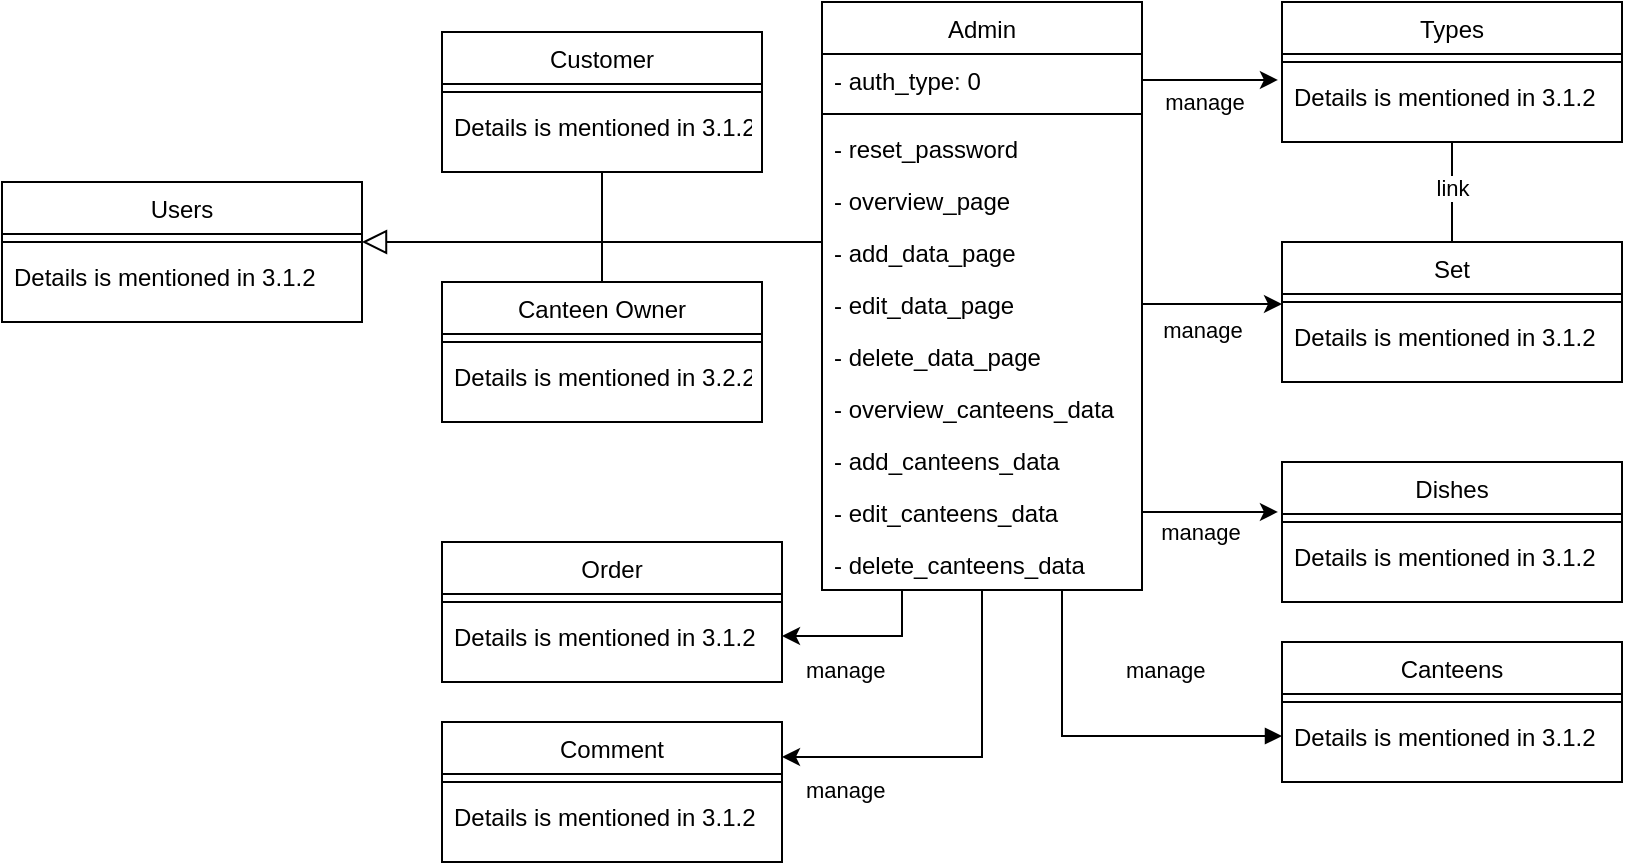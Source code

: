 <mxfile version="17.5.0" type="github">
  <diagram id="hN8EqMNUfdUWpegTYAs0" name="Page-1">
    <mxGraphModel dx="946" dy="588" grid="1" gridSize="10" guides="1" tooltips="1" connect="1" arrows="1" fold="1" page="1" pageScale="1" pageWidth="850" pageHeight="1100" math="0" shadow="0">
      <root>
        <mxCell id="0" />
        <mxCell id="1" parent="0" />
        <mxCell id="YYV6kEzpuJeCUSImrra9-14" value="Customer" style="swimlane;fontStyle=0;align=center;verticalAlign=top;childLayout=stackLayout;horizontal=1;startSize=26;horizontalStack=0;resizeParent=1;resizeLast=0;collapsible=1;marginBottom=0;rounded=0;shadow=0;strokeWidth=1;" parent="1" vertex="1">
          <mxGeometry x="260" y="45" width="160" height="70" as="geometry">
            <mxRectangle x="130" y="380" width="160" height="26" as="alternateBounds" />
          </mxGeometry>
        </mxCell>
        <mxCell id="YYV6kEzpuJeCUSImrra9-15" value="" style="line;html=1;strokeWidth=1;align=left;verticalAlign=middle;spacingTop=-1;spacingLeft=3;spacingRight=3;rotatable=0;labelPosition=right;points=[];portConstraint=eastwest;" parent="YYV6kEzpuJeCUSImrra9-14" vertex="1">
          <mxGeometry y="26" width="160" height="8" as="geometry" />
        </mxCell>
        <mxCell id="YYV6kEzpuJeCUSImrra9-143" value="Details is mentioned in 3.1.2" style="text;align=left;verticalAlign=top;spacingLeft=4;spacingRight=4;overflow=hidden;rotatable=0;points=[[0,0.5],[1,0.5]];portConstraint=eastwest;fontStyle=0" parent="YYV6kEzpuJeCUSImrra9-14" vertex="1">
          <mxGeometry y="34" width="160" height="26" as="geometry" />
        </mxCell>
        <mxCell id="YYV6kEzpuJeCUSImrra9-27" value="" style="endArrow=block;endSize=10;endFill=0;shadow=0;strokeWidth=1;rounded=0;edgeStyle=elbowEdgeStyle;elbow=vertical;" parent="1" source="YYV6kEzpuJeCUSImrra9-14" edge="1">
          <mxGeometry width="160" relative="1" as="geometry">
            <mxPoint x="100" y="243" as="sourcePoint" />
            <mxPoint x="220" y="150" as="targetPoint" />
            <Array as="points">
              <mxPoint x="190" y="150" />
              <mxPoint x="140" y="150" />
              <mxPoint x="200" y="140" />
              <mxPoint x="300" y="130" />
              <mxPoint x="290" y="130" />
              <mxPoint x="350" y="150" />
              <mxPoint x="190" y="150" />
              <mxPoint x="210" y="100" />
              <mxPoint x="230" y="170" />
              <mxPoint x="340" y="60" />
              <mxPoint x="290" y="370" />
              <mxPoint x="280" y="370" />
              <mxPoint x="260" y="370" />
            </Array>
          </mxGeometry>
        </mxCell>
        <mxCell id="YYV6kEzpuJeCUSImrra9-121" style="edgeStyle=orthogonalEdgeStyle;rounded=0;orthogonalLoop=1;jettySize=auto;html=1;exitX=0.5;exitY=0;exitDx=0;exitDy=0;endArrow=none;endFill=0;" parent="1" source="YYV6kEzpuJeCUSImrra9-28" edge="1">
          <mxGeometry relative="1" as="geometry">
            <mxPoint x="340" y="130" as="targetPoint" />
          </mxGeometry>
        </mxCell>
        <mxCell id="YYV6kEzpuJeCUSImrra9-28" value="Canteen Owner" style="swimlane;fontStyle=0;align=center;verticalAlign=top;childLayout=stackLayout;horizontal=1;startSize=26;horizontalStack=0;resizeParent=1;resizeLast=0;collapsible=1;marginBottom=0;rounded=0;shadow=0;strokeWidth=1;" parent="1" vertex="1">
          <mxGeometry x="260" y="170" width="160" height="70" as="geometry">
            <mxRectangle x="340" y="380" width="170" height="26" as="alternateBounds" />
          </mxGeometry>
        </mxCell>
        <mxCell id="YYV6kEzpuJeCUSImrra9-29" value="" style="line;html=1;strokeWidth=1;align=left;verticalAlign=middle;spacingTop=-1;spacingLeft=3;spacingRight=3;rotatable=0;labelPosition=right;points=[];portConstraint=eastwest;" parent="YYV6kEzpuJeCUSImrra9-28" vertex="1">
          <mxGeometry y="26" width="160" height="8" as="geometry" />
        </mxCell>
        <mxCell id="YYV6kEzpuJeCUSImrra9-117" value="Details is mentioned in 3.2.2" style="text;align=left;verticalAlign=top;spacingLeft=4;spacingRight=4;overflow=hidden;rotatable=0;points=[[0,0.5],[1,0.5]];portConstraint=eastwest;fontStyle=0" parent="YYV6kEzpuJeCUSImrra9-28" vertex="1">
          <mxGeometry y="34" width="160" height="26" as="geometry" />
        </mxCell>
        <mxCell id="YYV6kEzpuJeCUSImrra9-31" value="Canteens" style="swimlane;fontStyle=0;align=center;verticalAlign=top;childLayout=stackLayout;horizontal=1;startSize=26;horizontalStack=0;resizeParent=1;resizeLast=0;collapsible=1;marginBottom=0;rounded=0;shadow=0;strokeWidth=1;" parent="1" vertex="1">
          <mxGeometry x="680" y="350" width="170" height="70" as="geometry">
            <mxRectangle x="550" y="140" width="160" height="26" as="alternateBounds" />
          </mxGeometry>
        </mxCell>
        <mxCell id="YYV6kEzpuJeCUSImrra9-41" value="" style="line;html=1;strokeWidth=1;align=left;verticalAlign=middle;spacingTop=-1;spacingLeft=3;spacingRight=3;rotatable=0;labelPosition=right;points=[];portConstraint=eastwest;" parent="YYV6kEzpuJeCUSImrra9-31" vertex="1">
          <mxGeometry y="26" width="170" height="8" as="geometry" />
        </mxCell>
        <mxCell id="YYV6kEzpuJeCUSImrra9-124" value="Details is mentioned in 3.1.2" style="text;align=left;verticalAlign=top;spacingLeft=4;spacingRight=4;overflow=hidden;rotatable=0;points=[[0,0.5],[1,0.5]];portConstraint=eastwest;fontStyle=0" parent="YYV6kEzpuJeCUSImrra9-31" vertex="1">
          <mxGeometry y="34" width="170" height="26" as="geometry" />
        </mxCell>
        <mxCell id="YYV6kEzpuJeCUSImrra9-123" style="edgeStyle=orthogonalEdgeStyle;rounded=0;orthogonalLoop=1;jettySize=auto;html=1;endArrow=none;endFill=0;exitX=0;exitY=0.5;exitDx=0;exitDy=0;" parent="1" source="YYV6kEzpuJeCUSImrra9-135" edge="1">
          <mxGeometry relative="1" as="geometry">
            <mxPoint x="340" y="150" as="targetPoint" />
            <mxPoint x="440" y="160" as="sourcePoint" />
            <Array as="points">
              <mxPoint x="450" y="150" />
            </Array>
          </mxGeometry>
        </mxCell>
        <mxCell id="YYV6kEzpuJeCUSImrra9-191" style="edgeStyle=orthogonalEdgeStyle;rounded=0;orthogonalLoop=1;jettySize=auto;html=1;exitX=0.75;exitY=1;exitDx=0;exitDy=0;entryX=0;entryY=0.5;entryDx=0;entryDy=0;startArrow=none;startFill=0;endArrow=block;endFill=1;" parent="1" source="YYV6kEzpuJeCUSImrra9-44" target="YYV6kEzpuJeCUSImrra9-124" edge="1">
          <mxGeometry relative="1" as="geometry" />
        </mxCell>
        <mxCell id="unXutNtmRYd1Gn11Qsgb-1" style="edgeStyle=orthogonalEdgeStyle;rounded=0;orthogonalLoop=1;jettySize=auto;html=1;exitX=0.25;exitY=1;exitDx=0;exitDy=0;entryX=1;entryY=0.5;entryDx=0;entryDy=0;" edge="1" parent="1" source="YYV6kEzpuJeCUSImrra9-44" target="YYV6kEzpuJeCUSImrra9-116">
          <mxGeometry relative="1" as="geometry" />
        </mxCell>
        <mxCell id="unXutNtmRYd1Gn11Qsgb-2" style="edgeStyle=orthogonalEdgeStyle;rounded=0;orthogonalLoop=1;jettySize=auto;html=1;exitX=0.5;exitY=1;exitDx=0;exitDy=0;entryX=1;entryY=0.25;entryDx=0;entryDy=0;" edge="1" parent="1" source="YYV6kEzpuJeCUSImrra9-44" target="YYV6kEzpuJeCUSImrra9-50">
          <mxGeometry relative="1" as="geometry" />
        </mxCell>
        <mxCell id="YYV6kEzpuJeCUSImrra9-44" value="Admin" style="swimlane;fontStyle=0;align=center;verticalAlign=top;childLayout=stackLayout;horizontal=1;startSize=26;horizontalStack=0;resizeParent=1;resizeLast=0;collapsible=1;marginBottom=0;rounded=0;shadow=0;strokeWidth=1;" parent="1" vertex="1">
          <mxGeometry x="450" y="30" width="160" height="294" as="geometry">
            <mxRectangle x="340" y="380" width="170" height="26" as="alternateBounds" />
          </mxGeometry>
        </mxCell>
        <mxCell id="YYV6kEzpuJeCUSImrra9-142" value="- auth_type: 0" style="text;align=left;verticalAlign=top;spacingLeft=4;spacingRight=4;overflow=hidden;rotatable=0;points=[[0,0.5],[1,0.5]];portConstraint=eastwest;rounded=0;shadow=0;html=0;" parent="YYV6kEzpuJeCUSImrra9-44" vertex="1">
          <mxGeometry y="26" width="160" height="26" as="geometry" />
        </mxCell>
        <mxCell id="YYV6kEzpuJeCUSImrra9-45" value="" style="line;html=1;strokeWidth=1;align=left;verticalAlign=middle;spacingTop=-1;spacingLeft=3;spacingRight=3;rotatable=0;labelPosition=right;points=[];portConstraint=eastwest;" parent="YYV6kEzpuJeCUSImrra9-44" vertex="1">
          <mxGeometry y="52" width="160" height="8" as="geometry" />
        </mxCell>
        <mxCell id="YYV6kEzpuJeCUSImrra9-132" value="- reset_password" style="text;align=left;verticalAlign=top;spacingLeft=4;spacingRight=4;overflow=hidden;rotatable=0;points=[[0,0.5],[1,0.5]];portConstraint=eastwest;rounded=0;shadow=0;html=0;" parent="YYV6kEzpuJeCUSImrra9-44" vertex="1">
          <mxGeometry y="60" width="160" height="26" as="geometry" />
        </mxCell>
        <mxCell id="YYV6kEzpuJeCUSImrra9-133" value="- overview_page" style="text;align=left;verticalAlign=top;spacingLeft=4;spacingRight=4;overflow=hidden;rotatable=0;points=[[0,0.5],[1,0.5]];portConstraint=eastwest;rounded=0;shadow=0;html=0;" parent="YYV6kEzpuJeCUSImrra9-44" vertex="1">
          <mxGeometry y="86" width="160" height="26" as="geometry" />
        </mxCell>
        <mxCell id="YYV6kEzpuJeCUSImrra9-134" value="- add_data_page" style="text;align=left;verticalAlign=top;spacingLeft=4;spacingRight=4;overflow=hidden;rotatable=0;points=[[0,0.5],[1,0.5]];portConstraint=eastwest;rounded=0;shadow=0;html=0;" parent="YYV6kEzpuJeCUSImrra9-44" vertex="1">
          <mxGeometry y="112" width="160" height="26" as="geometry" />
        </mxCell>
        <mxCell id="YYV6kEzpuJeCUSImrra9-135" value="- edit_data_page" style="text;align=left;verticalAlign=top;spacingLeft=4;spacingRight=4;overflow=hidden;rotatable=0;points=[[0,0.5],[1,0.5]];portConstraint=eastwest;rounded=0;shadow=0;html=0;" parent="YYV6kEzpuJeCUSImrra9-44" vertex="1">
          <mxGeometry y="138" width="160" height="26" as="geometry" />
        </mxCell>
        <mxCell id="YYV6kEzpuJeCUSImrra9-136" value="- delete_data_page" style="text;align=left;verticalAlign=top;spacingLeft=4;spacingRight=4;overflow=hidden;rotatable=0;points=[[0,0.5],[1,0.5]];portConstraint=eastwest;rounded=0;shadow=0;html=0;" parent="YYV6kEzpuJeCUSImrra9-44" vertex="1">
          <mxGeometry y="164" width="160" height="26" as="geometry" />
        </mxCell>
        <mxCell id="YYV6kEzpuJeCUSImrra9-137" value="- overview_canteens_data" style="text;align=left;verticalAlign=top;spacingLeft=4;spacingRight=4;overflow=hidden;rotatable=0;points=[[0,0.5],[1,0.5]];portConstraint=eastwest;rounded=0;shadow=0;html=0;" parent="YYV6kEzpuJeCUSImrra9-44" vertex="1">
          <mxGeometry y="190" width="160" height="26" as="geometry" />
        </mxCell>
        <mxCell id="YYV6kEzpuJeCUSImrra9-138" value="- add_canteens_data" style="text;align=left;verticalAlign=top;spacingLeft=4;spacingRight=4;overflow=hidden;rotatable=0;points=[[0,0.5],[1,0.5]];portConstraint=eastwest;rounded=0;shadow=0;html=0;" parent="YYV6kEzpuJeCUSImrra9-44" vertex="1">
          <mxGeometry y="216" width="160" height="26" as="geometry" />
        </mxCell>
        <mxCell id="YYV6kEzpuJeCUSImrra9-139" value="- edit_canteens_data" style="text;align=left;verticalAlign=top;spacingLeft=4;spacingRight=4;overflow=hidden;rotatable=0;points=[[0,0.5],[1,0.5]];portConstraint=eastwest;rounded=0;shadow=0;html=0;" parent="YYV6kEzpuJeCUSImrra9-44" vertex="1">
          <mxGeometry y="242" width="160" height="26" as="geometry" />
        </mxCell>
        <mxCell id="YYV6kEzpuJeCUSImrra9-140" value="- delete_canteens_data" style="text;align=left;verticalAlign=top;spacingLeft=4;spacingRight=4;overflow=hidden;rotatable=0;points=[[0,0.5],[1,0.5]];portConstraint=eastwest;rounded=0;shadow=0;html=0;" parent="YYV6kEzpuJeCUSImrra9-44" vertex="1">
          <mxGeometry y="268" width="160" height="22" as="geometry" />
        </mxCell>
        <mxCell id="YYV6kEzpuJeCUSImrra9-50" value="Comment" style="swimlane;fontStyle=0;align=center;verticalAlign=top;childLayout=stackLayout;horizontal=1;startSize=26;horizontalStack=0;resizeParent=1;resizeLast=0;collapsible=1;marginBottom=0;rounded=0;shadow=0;strokeWidth=1;" parent="1" vertex="1">
          <mxGeometry x="260" y="390" width="170" height="70" as="geometry">
            <mxRectangle x="550" y="140" width="160" height="26" as="alternateBounds" />
          </mxGeometry>
        </mxCell>
        <mxCell id="YYV6kEzpuJeCUSImrra9-56" value="" style="line;html=1;strokeWidth=1;align=left;verticalAlign=middle;spacingTop=-1;spacingLeft=3;spacingRight=3;rotatable=0;labelPosition=right;points=[];portConstraint=eastwest;" parent="YYV6kEzpuJeCUSImrra9-50" vertex="1">
          <mxGeometry y="26" width="170" height="8" as="geometry" />
        </mxCell>
        <mxCell id="YYV6kEzpuJeCUSImrra9-114" value="Details is mentioned in 3.1.2" style="text;align=left;verticalAlign=top;spacingLeft=4;spacingRight=4;overflow=hidden;rotatable=0;points=[[0,0.5],[1,0.5]];portConstraint=eastwest;fontStyle=0" parent="YYV6kEzpuJeCUSImrra9-50" vertex="1">
          <mxGeometry y="34" width="170" height="26" as="geometry" />
        </mxCell>
        <mxCell id="YYV6kEzpuJeCUSImrra9-59" value="Order" style="swimlane;fontStyle=0;align=center;verticalAlign=top;childLayout=stackLayout;horizontal=1;startSize=26;horizontalStack=0;resizeParent=1;resizeLast=0;collapsible=1;marginBottom=0;rounded=0;shadow=0;strokeWidth=1;" parent="1" vertex="1">
          <mxGeometry x="260" y="300" width="170" height="70" as="geometry">
            <mxRectangle x="550" y="140" width="160" height="26" as="alternateBounds" />
          </mxGeometry>
        </mxCell>
        <mxCell id="YYV6kEzpuJeCUSImrra9-66" value="" style="line;html=1;strokeWidth=1;align=left;verticalAlign=middle;spacingTop=-1;spacingLeft=3;spacingRight=3;rotatable=0;labelPosition=right;points=[];portConstraint=eastwest;" parent="YYV6kEzpuJeCUSImrra9-59" vertex="1">
          <mxGeometry y="26" width="170" height="8" as="geometry" />
        </mxCell>
        <mxCell id="YYV6kEzpuJeCUSImrra9-116" value="Details is mentioned in 3.1.2" style="text;align=left;verticalAlign=top;spacingLeft=4;spacingRight=4;overflow=hidden;rotatable=0;points=[[0,0.5],[1,0.5]];portConstraint=eastwest;fontStyle=0" parent="YYV6kEzpuJeCUSImrra9-59" vertex="1">
          <mxGeometry y="34" width="170" height="26" as="geometry" />
        </mxCell>
        <mxCell id="YYV6kEzpuJeCUSImrra9-91" value="Users" style="swimlane;fontStyle=0;align=center;verticalAlign=top;childLayout=stackLayout;horizontal=1;startSize=26;horizontalStack=0;resizeParent=1;resizeLast=0;collapsible=1;marginBottom=0;rounded=0;shadow=0;strokeWidth=1;" parent="1" vertex="1">
          <mxGeometry x="40" y="120" width="180" height="70" as="geometry">
            <mxRectangle x="230" y="140" width="160" height="26" as="alternateBounds" />
          </mxGeometry>
        </mxCell>
        <mxCell id="YYV6kEzpuJeCUSImrra9-101" value="" style="line;html=1;strokeWidth=1;align=left;verticalAlign=middle;spacingTop=-1;spacingLeft=3;spacingRight=3;rotatable=0;labelPosition=right;points=[];portConstraint=eastwest;" parent="YYV6kEzpuJeCUSImrra9-91" vertex="1">
          <mxGeometry y="26" width="180" height="8" as="geometry" />
        </mxCell>
        <mxCell id="YYV6kEzpuJeCUSImrra9-189" value="Details is mentioned in 3.1.2" style="text;align=left;verticalAlign=top;spacingLeft=4;spacingRight=4;overflow=hidden;rotatable=0;points=[[0,0.5],[1,0.5]];portConstraint=eastwest;fontStyle=0" parent="YYV6kEzpuJeCUSImrra9-91" vertex="1">
          <mxGeometry y="34" width="180" height="26" as="geometry" />
        </mxCell>
        <mxCell id="YYV6kEzpuJeCUSImrra9-144" value="Dishes" style="swimlane;fontStyle=0;align=center;verticalAlign=top;childLayout=stackLayout;horizontal=1;startSize=26;horizontalStack=0;resizeParent=1;resizeLast=0;collapsible=1;marginBottom=0;rounded=0;shadow=0;strokeWidth=1;" parent="1" vertex="1">
          <mxGeometry x="680" y="260" width="170" height="70" as="geometry">
            <mxRectangle x="130" y="380" width="160" height="26" as="alternateBounds" />
          </mxGeometry>
        </mxCell>
        <mxCell id="YYV6kEzpuJeCUSImrra9-151" value="" style="line;html=1;strokeWidth=1;align=left;verticalAlign=middle;spacingTop=-1;spacingLeft=3;spacingRight=3;rotatable=0;labelPosition=right;points=[];portConstraint=eastwest;" parent="YYV6kEzpuJeCUSImrra9-144" vertex="1">
          <mxGeometry y="26" width="170" height="8" as="geometry" />
        </mxCell>
        <mxCell id="YYV6kEzpuJeCUSImrra9-168" value="Details is mentioned in 3.1.2" style="text;align=left;verticalAlign=top;spacingLeft=4;spacingRight=4;overflow=hidden;rotatable=0;points=[[0,0.5],[1,0.5]];portConstraint=eastwest;fontStyle=0" parent="YYV6kEzpuJeCUSImrra9-144" vertex="1">
          <mxGeometry y="34" width="170" height="26" as="geometry" />
        </mxCell>
        <mxCell id="YYV6kEzpuJeCUSImrra9-153" value="Types" style="swimlane;fontStyle=0;align=center;verticalAlign=top;childLayout=stackLayout;horizontal=1;startSize=26;horizontalStack=0;resizeParent=1;resizeLast=0;collapsible=1;marginBottom=0;rounded=0;shadow=0;strokeWidth=1;" parent="1" vertex="1">
          <mxGeometry x="680" y="30" width="170" height="70" as="geometry">
            <mxRectangle x="130" y="380" width="160" height="26" as="alternateBounds" />
          </mxGeometry>
        </mxCell>
        <mxCell id="YYV6kEzpuJeCUSImrra9-157" value="" style="line;html=1;strokeWidth=1;align=left;verticalAlign=middle;spacingTop=-1;spacingLeft=3;spacingRight=3;rotatable=0;labelPosition=right;points=[];portConstraint=eastwest;" parent="YYV6kEzpuJeCUSImrra9-153" vertex="1">
          <mxGeometry y="26" width="170" height="8" as="geometry" />
        </mxCell>
        <mxCell id="YYV6kEzpuJeCUSImrra9-170" value="Details is mentioned in 3.1.2" style="text;align=left;verticalAlign=top;spacingLeft=4;spacingRight=4;overflow=hidden;rotatable=0;points=[[0,0.5],[1,0.5]];portConstraint=eastwest;fontStyle=0" parent="YYV6kEzpuJeCUSImrra9-153" vertex="1">
          <mxGeometry y="34" width="170" height="26" as="geometry" />
        </mxCell>
        <mxCell id="YYV6kEzpuJeCUSImrra9-159" style="edgeStyle=orthogonalEdgeStyle;rounded=0;orthogonalLoop=1;jettySize=auto;html=1;exitX=0.5;exitY=0;exitDx=0;exitDy=0;entryX=0.5;entryY=1;entryDx=0;entryDy=0;endArrow=none;endFill=0;" parent="1" source="YYV6kEzpuJeCUSImrra9-161" target="YYV6kEzpuJeCUSImrra9-153" edge="1">
          <mxGeometry relative="1" as="geometry" />
        </mxCell>
        <mxCell id="YYV6kEzpuJeCUSImrra9-160" value="link" style="edgeLabel;html=1;align=center;verticalAlign=middle;resizable=0;points=[];" parent="YYV6kEzpuJeCUSImrra9-159" vertex="1" connectable="0">
          <mxGeometry x="0.25" y="-1" relative="1" as="geometry">
            <mxPoint x="-1" y="4" as="offset" />
          </mxGeometry>
        </mxCell>
        <mxCell id="YYV6kEzpuJeCUSImrra9-161" value="Set" style="swimlane;fontStyle=0;align=center;verticalAlign=top;childLayout=stackLayout;horizontal=1;startSize=26;horizontalStack=0;resizeParent=1;resizeLast=0;collapsible=1;marginBottom=0;rounded=0;shadow=0;strokeWidth=1;" parent="1" vertex="1">
          <mxGeometry x="680" y="150" width="170" height="70" as="geometry">
            <mxRectangle x="130" y="380" width="160" height="26" as="alternateBounds" />
          </mxGeometry>
        </mxCell>
        <mxCell id="YYV6kEzpuJeCUSImrra9-165" value="" style="line;html=1;strokeWidth=1;align=left;verticalAlign=middle;spacingTop=-1;spacingLeft=3;spacingRight=3;rotatable=0;labelPosition=right;points=[];portConstraint=eastwest;" parent="YYV6kEzpuJeCUSImrra9-161" vertex="1">
          <mxGeometry y="26" width="170" height="8" as="geometry" />
        </mxCell>
        <mxCell id="YYV6kEzpuJeCUSImrra9-169" value="Details is mentioned in 3.1.2" style="text;align=left;verticalAlign=top;spacingLeft=4;spacingRight=4;overflow=hidden;rotatable=0;points=[[0,0.5],[1,0.5]];portConstraint=eastwest;fontStyle=0" parent="YYV6kEzpuJeCUSImrra9-161" vertex="1">
          <mxGeometry y="34" width="170" height="26" as="geometry" />
        </mxCell>
        <mxCell id="YYV6kEzpuJeCUSImrra9-173" style="edgeStyle=orthogonalEdgeStyle;rounded=0;orthogonalLoop=1;jettySize=auto;html=1;exitX=1;exitY=0.5;exitDx=0;exitDy=0;entryX=-0.012;entryY=0.192;entryDx=0;entryDy=0;entryPerimeter=0;startArrow=none;startFill=0;endArrow=classic;endFill=1;" parent="1" source="YYV6kEzpuJeCUSImrra9-142" target="YYV6kEzpuJeCUSImrra9-170" edge="1">
          <mxGeometry relative="1" as="geometry" />
        </mxCell>
        <mxCell id="YYV6kEzpuJeCUSImrra9-174" style="edgeStyle=orthogonalEdgeStyle;rounded=0;orthogonalLoop=1;jettySize=auto;html=1;exitX=1;exitY=0.5;exitDx=0;exitDy=0;entryX=0;entryY=-0.115;entryDx=0;entryDy=0;entryPerimeter=0;startArrow=none;startFill=0;endArrow=classic;endFill=1;" parent="1" source="YYV6kEzpuJeCUSImrra9-135" target="YYV6kEzpuJeCUSImrra9-169" edge="1">
          <mxGeometry relative="1" as="geometry" />
        </mxCell>
        <mxCell id="YYV6kEzpuJeCUSImrra9-179" value="manage" style="edgeLabel;html=1;align=center;verticalAlign=middle;resizable=0;points=[];" parent="YYV6kEzpuJeCUSImrra9-174" vertex="1" connectable="0">
          <mxGeometry y="4" relative="1" as="geometry">
            <mxPoint x="-5" y="17" as="offset" />
          </mxGeometry>
        </mxCell>
        <mxCell id="YYV6kEzpuJeCUSImrra9-178" style="edgeStyle=orthogonalEdgeStyle;rounded=0;orthogonalLoop=1;jettySize=auto;html=1;exitX=1;exitY=0.5;exitDx=0;exitDy=0;entryX=-0.012;entryY=0.357;entryDx=0;entryDy=0;entryPerimeter=0;startArrow=none;startFill=0;endArrow=classic;endFill=1;" parent="1" source="YYV6kEzpuJeCUSImrra9-139" target="YYV6kEzpuJeCUSImrra9-144" edge="1">
          <mxGeometry relative="1" as="geometry" />
        </mxCell>
        <mxCell id="YYV6kEzpuJeCUSImrra9-181" value="manage" style="edgeLabel;html=1;align=center;verticalAlign=middle;resizable=0;points=[];" parent="YYV6kEzpuJeCUSImrra9-178" vertex="1" connectable="0">
          <mxGeometry x="0.114" y="-1" relative="1" as="geometry">
            <mxPoint x="-9" y="9" as="offset" />
          </mxGeometry>
        </mxCell>
        <mxCell id="YYV6kEzpuJeCUSImrra9-180" value="manage" style="edgeLabel;html=1;align=center;verticalAlign=middle;resizable=0;points=[];" parent="1" vertex="1" connectable="0">
          <mxGeometry x="640.0" y="79.995" as="geometry">
            <mxPoint x="1" as="offset" />
          </mxGeometry>
        </mxCell>
        <mxCell id="YYV6kEzpuJeCUSImrra9-182" value="&lt;meta charset=&quot;utf-8&quot;&gt;&lt;span style=&quot;color: rgb(0, 0, 0); font-family: helvetica; font-size: 11px; font-style: normal; font-weight: 400; letter-spacing: normal; text-align: center; text-indent: 0px; text-transform: none; word-spacing: 0px; background-color: rgb(255, 255, 255); display: inline; float: none;&quot;&gt;manage&lt;/span&gt;" style="text;whiteSpace=wrap;html=1;" parent="1" vertex="1">
          <mxGeometry x="600" y="350" width="70" height="30" as="geometry" />
        </mxCell>
        <mxCell id="YYV6kEzpuJeCUSImrra9-183" value="&lt;meta charset=&quot;utf-8&quot;&gt;&lt;span style=&quot;color: rgb(0, 0, 0); font-family: helvetica; font-size: 11px; font-style: normal; font-weight: 400; letter-spacing: normal; text-align: center; text-indent: 0px; text-transform: none; word-spacing: 0px; background-color: rgb(255, 255, 255); display: inline; float: none;&quot;&gt;manage&lt;/span&gt;" style="text;whiteSpace=wrap;html=1;" parent="1" vertex="1">
          <mxGeometry x="440" y="350" width="70" height="30" as="geometry" />
        </mxCell>
        <mxCell id="YYV6kEzpuJeCUSImrra9-185" value="&lt;meta charset=&quot;utf-8&quot;&gt;&lt;span style=&quot;color: rgb(0, 0, 0); font-family: helvetica; font-size: 11px; font-style: normal; font-weight: 400; letter-spacing: normal; text-align: center; text-indent: 0px; text-transform: none; word-spacing: 0px; background-color: rgb(255, 255, 255); display: inline; float: none;&quot;&gt;manage&lt;/span&gt;" style="text;whiteSpace=wrap;html=1;" parent="1" vertex="1">
          <mxGeometry x="440" y="410" width="70" height="30" as="geometry" />
        </mxCell>
      </root>
    </mxGraphModel>
  </diagram>
</mxfile>
